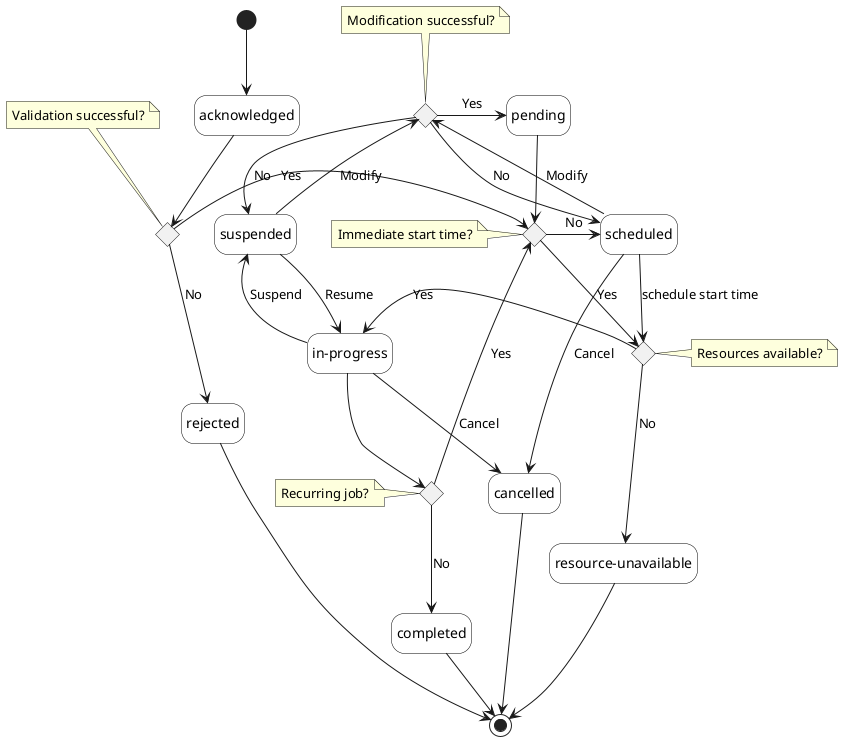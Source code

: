 @startuml performanceJobStates

'skinparam Linetype polyline
'skinparam Linetype ortho
skinparam state {
    BackgroundColor White
    BorderColor Black
}
hide empty description

'''decisions'''
state validation_successful <<choice>> 
 note top of validation_successful : Validation successful?

state immediate <<choice>> 
 note left of immediate : Immediate start time?

state modification <<choice>> 
 note top of modification : Modification successful?

state resources <<choice>> 
 note right of resources : Resources available?

state recurring <<choice>> 
 note left of recurring : Recurring job?

state "in-progress" as in_progress
state "resource-unavailable" as resource_unavailable

''' diagram'''
[*] -d-> acknowledged

acknowledged -d-> validation_successful

validation_successful -d-> rejected: No

validation_successful -r-> immediate: Yes

immediate -r-> scheduled: No
scheduled -d-> cancelled: Cancel
scheduled -d-> resources: schedule start time
resources -d-> resource_unavailable: No
resources -l-> in_progress: Yes

immediate -d-> resources: Yes
in_progress -d-> recurring
recurring -d-> completed: No
recurring -u-> immediate: Yes

in_progress -d-> cancelled: Cancel
in_progress -u-> suspended: Suspend
suspended -r-> in_progress: Resume

suspended -u-> modification: Modify
modification -d-> suspended: No

scheduled -u-> modification: Modify
modification -d-> scheduled: No


modification -r-> pending: Yes

pending -d-> immediate

rejected -d-> [*]
completed -d-> [*]
cancelled -d-> [*]
resource_unavailable -d-> [*]

@enduml